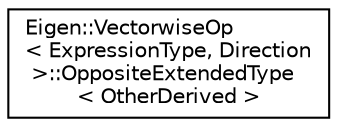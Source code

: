 digraph "Graphical Class Hierarchy"
{
  edge [fontname="Helvetica",fontsize="10",labelfontname="Helvetica",labelfontsize="10"];
  node [fontname="Helvetica",fontsize="10",shape=record];
  rankdir="LR";
  Node1 [label="Eigen::VectorwiseOp\l\< ExpressionType, Direction\l \>::OppositeExtendedType\l\< OtherDerived \>",height=0.2,width=0.4,color="black", fillcolor="white", style="filled",URL="$struct_eigen_1_1_vectorwise_op_1_1_opposite_extended_type.html"];
}
